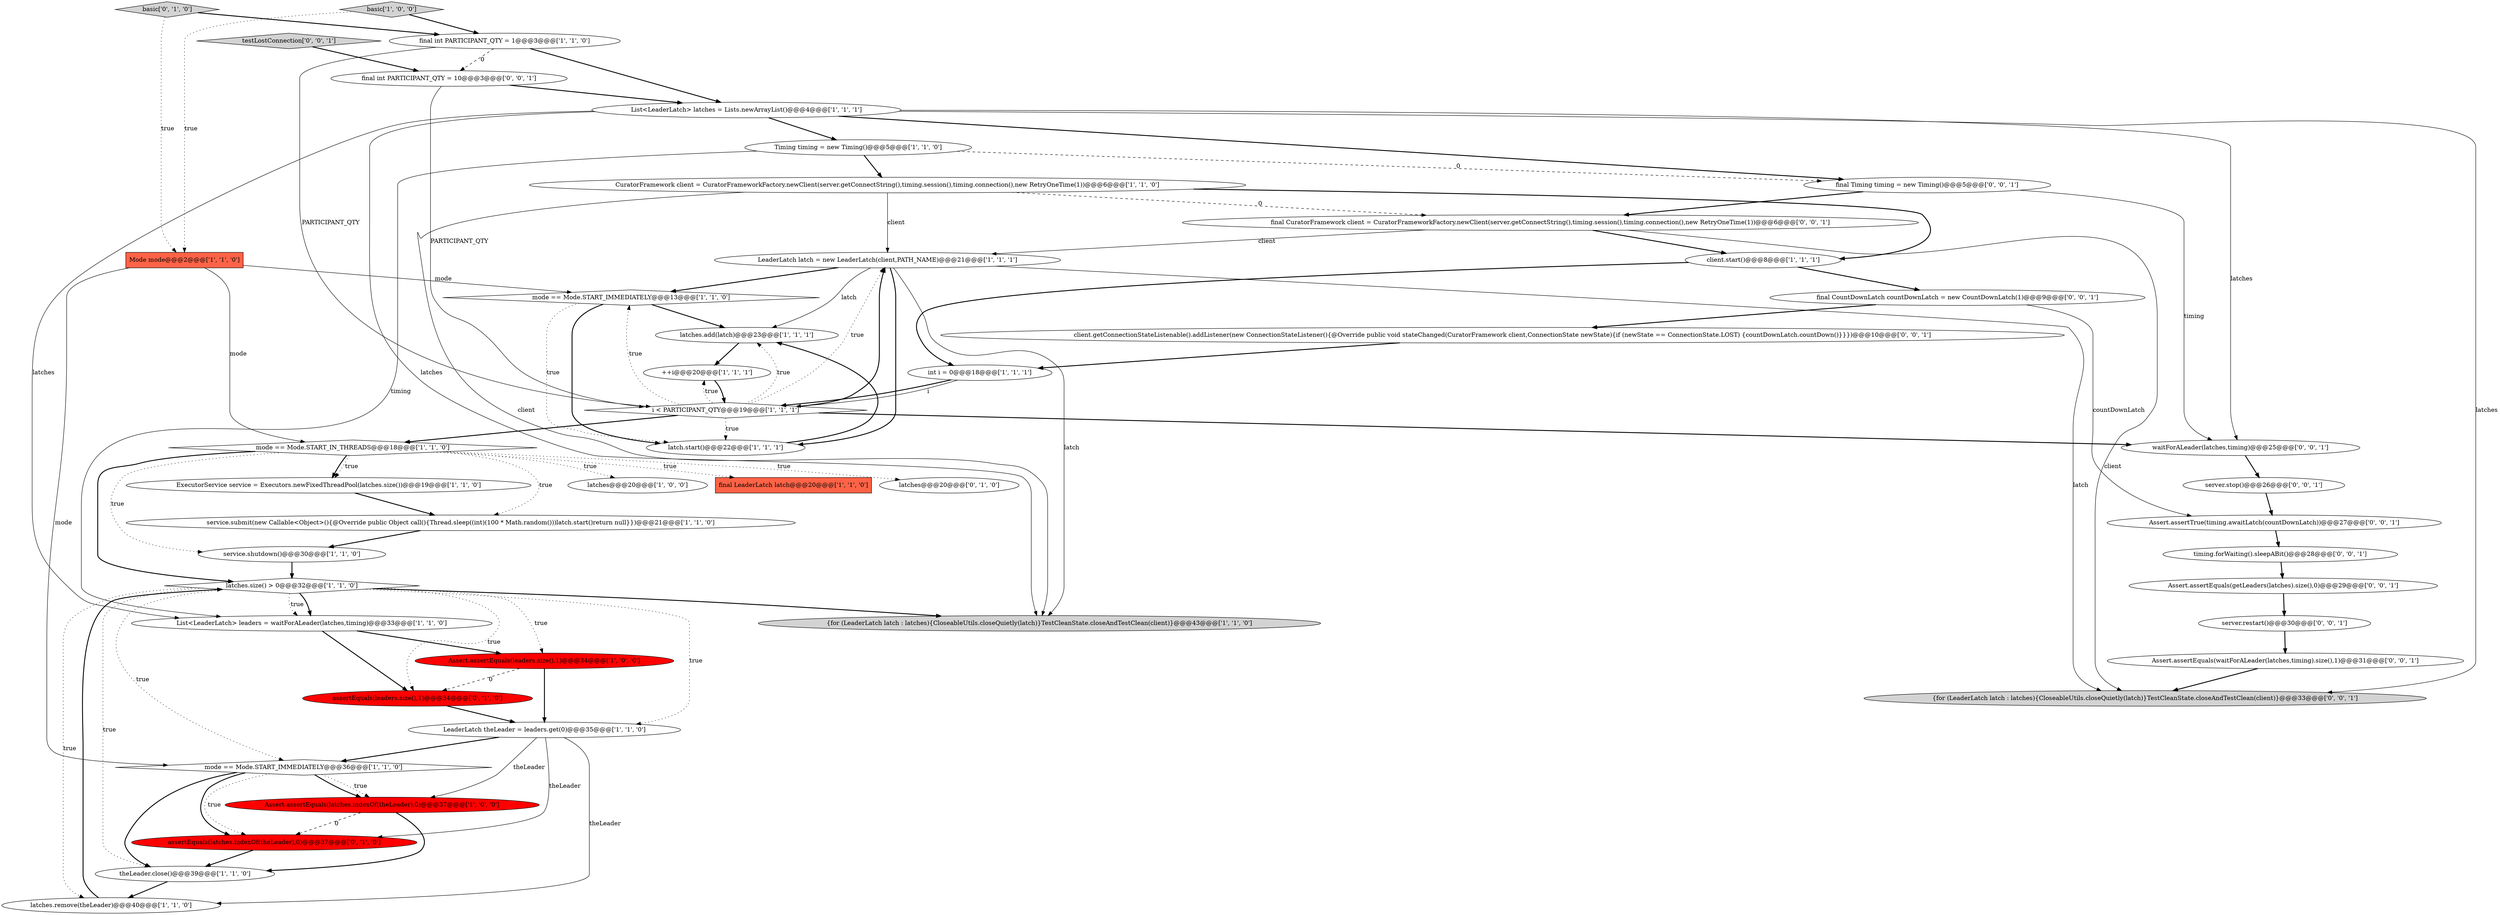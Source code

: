 digraph {
45 [style = filled, label = "waitForALeader(latches,timing)@@@25@@@['0', '0', '1']", fillcolor = white, shape = ellipse image = "AAA0AAABBB3BBB"];
19 [style = filled, label = "client.start()@@@8@@@['1', '1', '1']", fillcolor = white, shape = ellipse image = "AAA0AAABBB1BBB"];
2 [style = filled, label = "List<LeaderLatch> leaders = waitForALeader(latches,timing)@@@33@@@['1', '1', '0']", fillcolor = white, shape = ellipse image = "AAA0AAABBB1BBB"];
7 [style = filled, label = "LeaderLatch latch = new LeaderLatch(client,PATH_NAME)@@@21@@@['1', '1', '1']", fillcolor = white, shape = ellipse image = "AAA0AAABBB1BBB"];
0 [style = filled, label = "latches.size() > 0@@@32@@@['1', '1', '0']", fillcolor = white, shape = diamond image = "AAA0AAABBB1BBB"];
16 [style = filled, label = "latches.remove(theLeader)@@@40@@@['1', '1', '0']", fillcolor = white, shape = ellipse image = "AAA0AAABBB1BBB"];
6 [style = filled, label = "service.shutdown()@@@30@@@['1', '1', '0']", fillcolor = white, shape = ellipse image = "AAA0AAABBB1BBB"];
10 [style = filled, label = "i < PARTICIPANT_QTY@@@19@@@['1', '1', '1']", fillcolor = white, shape = diamond image = "AAA0AAABBB1BBB"];
25 [style = filled, label = "latches@@@20@@@['1', '0', '0']", fillcolor = white, shape = ellipse image = "AAA0AAABBB1BBB"];
20 [style = filled, label = "ExecutorService service = Executors.newFixedThreadPool(latches.size())@@@19@@@['1', '1', '0']", fillcolor = white, shape = ellipse image = "AAA0AAABBB1BBB"];
42 [style = filled, label = "final CuratorFramework client = CuratorFrameworkFactory.newClient(server.getConnectString(),timing.session(),timing.connection(),new RetryOneTime(1))@@@6@@@['0', '0', '1']", fillcolor = white, shape = ellipse image = "AAA0AAABBB3BBB"];
14 [style = filled, label = "mode == Mode.START_IN_THREADS@@@18@@@['1', '1', '0']", fillcolor = white, shape = diamond image = "AAA0AAABBB1BBB"];
21 [style = filled, label = "mode == Mode.START_IMMEDIATELY@@@36@@@['1', '1', '0']", fillcolor = white, shape = diamond image = "AAA0AAABBB1BBB"];
39 [style = filled, label = "final CountDownLatch countDownLatch = new CountDownLatch(1)@@@9@@@['0', '0', '1']", fillcolor = white, shape = ellipse image = "AAA0AAABBB3BBB"];
40 [style = filled, label = "timing.forWaiting().sleepABit()@@@28@@@['0', '0', '1']", fillcolor = white, shape = ellipse image = "AAA0AAABBB3BBB"];
33 [style = filled, label = "Assert.assertEquals(waitForALeader(latches,timing).size(),1)@@@31@@@['0', '0', '1']", fillcolor = white, shape = ellipse image = "AAA0AAABBB3BBB"];
18 [style = filled, label = "Timing timing = new Timing()@@@5@@@['1', '1', '0']", fillcolor = white, shape = ellipse image = "AAA0AAABBB1BBB"];
17 [style = filled, label = "theLeader.close()@@@39@@@['1', '1', '0']", fillcolor = white, shape = ellipse image = "AAA0AAABBB1BBB"];
5 [style = filled, label = "LeaderLatch theLeader = leaders.get(0)@@@35@@@['1', '1', '0']", fillcolor = white, shape = ellipse image = "AAA0AAABBB1BBB"];
23 [style = filled, label = "Assert.assertEquals(latches.indexOf(theLeader),0)@@@37@@@['1', '0', '0']", fillcolor = red, shape = ellipse image = "AAA1AAABBB1BBB"];
37 [style = filled, label = "Assert.assertEquals(getLeaders(latches).size(),0)@@@29@@@['0', '0', '1']", fillcolor = white, shape = ellipse image = "AAA0AAABBB3BBB"];
11 [style = filled, label = "CuratorFramework client = CuratorFrameworkFactory.newClient(server.getConnectString(),timing.session(),timing.connection(),new RetryOneTime(1))@@@6@@@['1', '1', '0']", fillcolor = white, shape = ellipse image = "AAA0AAABBB1BBB"];
36 [style = filled, label = "server.stop()@@@26@@@['0', '0', '1']", fillcolor = white, shape = ellipse image = "AAA0AAABBB3BBB"];
41 [style = filled, label = "final Timing timing = new Timing()@@@5@@@['0', '0', '1']", fillcolor = white, shape = ellipse image = "AAA0AAABBB3BBB"];
8 [style = filled, label = "int i = 0@@@18@@@['1', '1', '1']", fillcolor = white, shape = ellipse image = "AAA0AAABBB1BBB"];
12 [style = filled, label = "mode == Mode.START_IMMEDIATELY@@@13@@@['1', '1', '0']", fillcolor = white, shape = diamond image = "AAA0AAABBB1BBB"];
13 [style = filled, label = "++i@@@20@@@['1', '1', '1']", fillcolor = white, shape = ellipse image = "AAA0AAABBB1BBB"];
15 [style = filled, label = "Assert.assertEquals(leaders.size(),1)@@@34@@@['1', '0', '0']", fillcolor = red, shape = ellipse image = "AAA1AAABBB1BBB"];
32 [style = filled, label = "assertEquals(latches.indexOf(theLeader),0)@@@37@@@['0', '1', '0']", fillcolor = red, shape = ellipse image = "AAA1AAABBB2BBB"];
43 [style = filled, label = "final int PARTICIPANT_QTY = 10@@@3@@@['0', '0', '1']", fillcolor = white, shape = ellipse image = "AAA0AAABBB3BBB"];
1 [style = filled, label = "{for (LeaderLatch latch : latches){CloseableUtils.closeQuietly(latch)}TestCleanState.closeAndTestClean(client)}@@@43@@@['1', '1', '0']", fillcolor = lightgray, shape = ellipse image = "AAA0AAABBB1BBB"];
35 [style = filled, label = "server.restart()@@@30@@@['0', '0', '1']", fillcolor = white, shape = ellipse image = "AAA0AAABBB3BBB"];
46 [style = filled, label = "Assert.assertTrue(timing.awaitLatch(countDownLatch))@@@27@@@['0', '0', '1']", fillcolor = white, shape = ellipse image = "AAA0AAABBB3BBB"];
9 [style = filled, label = "Mode mode@@@2@@@['1', '1', '0']", fillcolor = tomato, shape = box image = "AAA0AAABBB1BBB"];
4 [style = filled, label = "final int PARTICIPANT_QTY = 1@@@3@@@['1', '1', '0']", fillcolor = white, shape = ellipse image = "AAA0AAABBB1BBB"];
44 [style = filled, label = "testLostConnection['0', '0', '1']", fillcolor = lightgray, shape = diamond image = "AAA0AAABBB3BBB"];
26 [style = filled, label = "service.submit(new Callable<Object>(){@Override public Object call(){Thread.sleep((int)(100 * Math.random()))latch.start()return null}})@@@21@@@['1', '1', '0']", fillcolor = white, shape = ellipse image = "AAA0AAABBB1BBB"];
22 [style = filled, label = "List<LeaderLatch> latches = Lists.newArrayList()@@@4@@@['1', '1', '1']", fillcolor = white, shape = ellipse image = "AAA0AAABBB1BBB"];
31 [style = filled, label = "assertEquals(leaders.size(),1)@@@34@@@['0', '1', '0']", fillcolor = red, shape = ellipse image = "AAA1AAABBB2BBB"];
27 [style = filled, label = "final LeaderLatch latch@@@20@@@['1', '1', '0']", fillcolor = tomato, shape = box image = "AAA0AAABBB1BBB"];
30 [style = filled, label = "basic['0', '1', '0']", fillcolor = lightgray, shape = diamond image = "AAA0AAABBB2BBB"];
29 [style = filled, label = "latches@@@20@@@['0', '1', '0']", fillcolor = white, shape = ellipse image = "AAA0AAABBB2BBB"];
3 [style = filled, label = "basic['1', '0', '0']", fillcolor = lightgray, shape = diamond image = "AAA0AAABBB1BBB"];
38 [style = filled, label = "{for (LeaderLatch latch : latches){CloseableUtils.closeQuietly(latch)}TestCleanState.closeAndTestClean(client)}@@@33@@@['0', '0', '1']", fillcolor = lightgray, shape = ellipse image = "AAA0AAABBB3BBB"];
24 [style = filled, label = "latches.add(latch)@@@23@@@['1', '1', '1']", fillcolor = white, shape = ellipse image = "AAA0AAABBB1BBB"];
34 [style = filled, label = "client.getConnectionStateListenable().addListener(new ConnectionStateListener(){@Override public void stateChanged(CuratorFramework client,ConnectionState newState){if (newState == ConnectionState.LOST) {countDownLatch.countDown()}}})@@@10@@@['0', '0', '1']", fillcolor = white, shape = ellipse image = "AAA0AAABBB3BBB"];
28 [style = filled, label = "latch.start()@@@22@@@['1', '1', '1']", fillcolor = white, shape = ellipse image = "AAA0AAABBB1BBB"];
8->10 [style = bold, label=""];
22->38 [style = solid, label="latches"];
16->0 [style = bold, label=""];
0->5 [style = dotted, label="true"];
5->16 [style = solid, label="theLeader"];
20->26 [style = bold, label=""];
14->26 [style = dotted, label="true"];
3->4 [style = bold, label=""];
0->31 [style = dotted, label="true"];
23->32 [style = dashed, label="0"];
0->21 [style = dotted, label="true"];
41->45 [style = solid, label="timing"];
21->23 [style = dotted, label="true"];
9->12 [style = solid, label="mode"];
2->15 [style = bold, label=""];
15->31 [style = dashed, label="0"];
23->17 [style = bold, label=""];
17->16 [style = bold, label=""];
40->37 [style = bold, label=""];
42->19 [style = bold, label=""];
14->20 [style = bold, label=""];
2->31 [style = bold, label=""];
12->28 [style = bold, label=""];
10->14 [style = bold, label=""];
39->34 [style = bold, label=""];
31->5 [style = bold, label=""];
18->11 [style = bold, label=""];
22->41 [style = bold, label=""];
19->39 [style = bold, label=""];
21->32 [style = dotted, label="true"];
34->8 [style = bold, label=""];
26->6 [style = bold, label=""];
14->27 [style = dotted, label="true"];
9->14 [style = solid, label="mode"];
10->7 [style = bold, label=""];
5->21 [style = bold, label=""];
36->46 [style = bold, label=""];
22->18 [style = bold, label=""];
10->24 [style = dotted, label="true"];
43->22 [style = bold, label=""];
14->25 [style = dotted, label="true"];
10->45 [style = bold, label=""];
28->24 [style = bold, label=""];
30->9 [style = dotted, label="true"];
11->42 [style = dashed, label="0"];
46->40 [style = bold, label=""];
4->22 [style = bold, label=""];
32->17 [style = bold, label=""];
24->13 [style = bold, label=""];
21->23 [style = bold, label=""];
13->10 [style = bold, label=""];
10->28 [style = dotted, label="true"];
7->1 [style = solid, label="latch"];
45->36 [style = bold, label=""];
7->38 [style = solid, label="latch"];
12->24 [style = bold, label=""];
3->9 [style = dotted, label="true"];
39->46 [style = solid, label="countDownLatch"];
11->1 [style = solid, label="client"];
4->43 [style = dashed, label="0"];
7->28 [style = bold, label=""];
10->13 [style = dotted, label="true"];
22->2 [style = solid, label="latches"];
18->2 [style = solid, label="timing"];
0->1 [style = bold, label=""];
22->1 [style = solid, label="latches"];
42->38 [style = solid, label="client"];
8->10 [style = solid, label="i"];
4->10 [style = solid, label="PARTICIPANT_QTY"];
5->32 [style = solid, label="theLeader"];
22->45 [style = solid, label="latches"];
0->16 [style = dotted, label="true"];
37->35 [style = bold, label=""];
14->6 [style = dotted, label="true"];
10->12 [style = dotted, label="true"];
42->7 [style = solid, label="client"];
7->12 [style = bold, label=""];
0->15 [style = dotted, label="true"];
18->41 [style = dashed, label="0"];
0->2 [style = bold, label=""];
11->7 [style = solid, label="client"];
35->33 [style = bold, label=""];
7->24 [style = solid, label="latch"];
6->0 [style = bold, label=""];
11->19 [style = bold, label=""];
19->8 [style = bold, label=""];
15->5 [style = bold, label=""];
44->43 [style = bold, label=""];
12->28 [style = dotted, label="true"];
5->23 [style = solid, label="theLeader"];
14->20 [style = dotted, label="true"];
14->0 [style = bold, label=""];
30->4 [style = bold, label=""];
21->32 [style = bold, label=""];
14->29 [style = dotted, label="true"];
0->17 [style = dotted, label="true"];
33->38 [style = bold, label=""];
0->2 [style = dotted, label="true"];
43->10 [style = solid, label="PARTICIPANT_QTY"];
21->17 [style = bold, label=""];
9->21 [style = solid, label="mode"];
10->7 [style = dotted, label="true"];
41->42 [style = bold, label=""];
}
